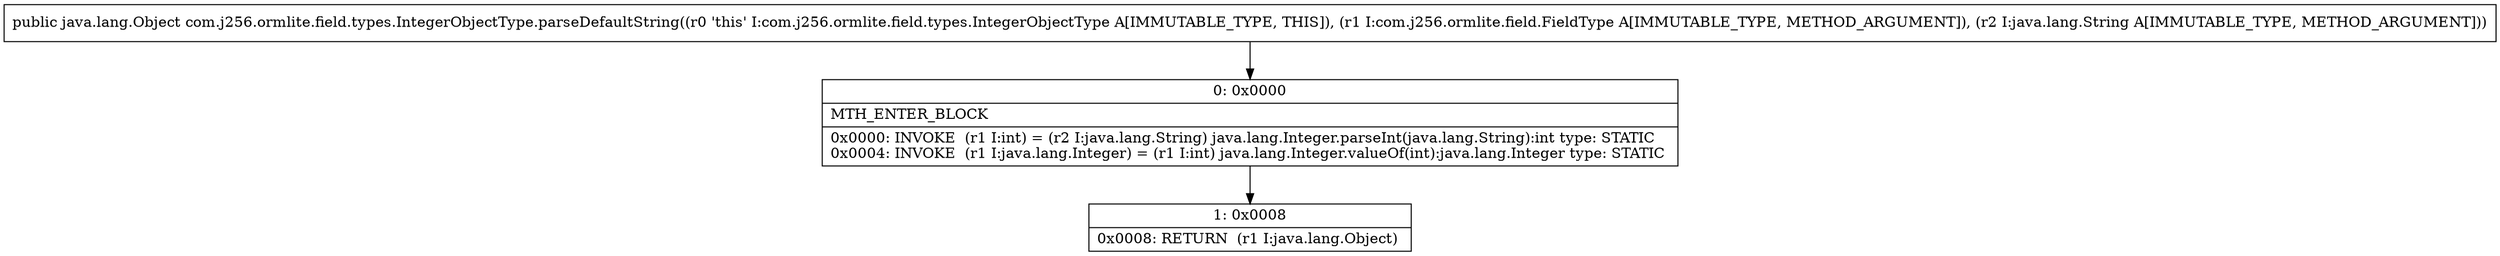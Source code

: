 digraph "CFG forcom.j256.ormlite.field.types.IntegerObjectType.parseDefaultString(Lcom\/j256\/ormlite\/field\/FieldType;Ljava\/lang\/String;)Ljava\/lang\/Object;" {
Node_0 [shape=record,label="{0\:\ 0x0000|MTH_ENTER_BLOCK\l|0x0000: INVOKE  (r1 I:int) = (r2 I:java.lang.String) java.lang.Integer.parseInt(java.lang.String):int type: STATIC \l0x0004: INVOKE  (r1 I:java.lang.Integer) = (r1 I:int) java.lang.Integer.valueOf(int):java.lang.Integer type: STATIC \l}"];
Node_1 [shape=record,label="{1\:\ 0x0008|0x0008: RETURN  (r1 I:java.lang.Object) \l}"];
MethodNode[shape=record,label="{public java.lang.Object com.j256.ormlite.field.types.IntegerObjectType.parseDefaultString((r0 'this' I:com.j256.ormlite.field.types.IntegerObjectType A[IMMUTABLE_TYPE, THIS]), (r1 I:com.j256.ormlite.field.FieldType A[IMMUTABLE_TYPE, METHOD_ARGUMENT]), (r2 I:java.lang.String A[IMMUTABLE_TYPE, METHOD_ARGUMENT])) }"];
MethodNode -> Node_0;
Node_0 -> Node_1;
}


